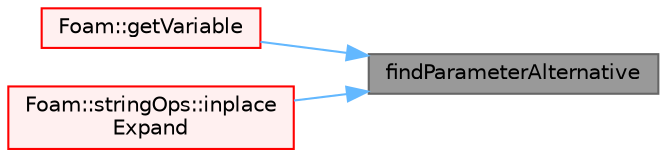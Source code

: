 digraph "findParameterAlternative"
{
 // LATEX_PDF_SIZE
  bgcolor="transparent";
  edge [fontname=Helvetica,fontsize=10,labelfontname=Helvetica,labelfontsize=10];
  node [fontname=Helvetica,fontsize=10,shape=box,height=0.2,width=0.4];
  rankdir="RL";
  Node1 [id="Node000001",label="findParameterAlternative",height=0.2,width=0.4,color="gray40", fillcolor="grey60", style="filled", fontcolor="black",tooltip=" "];
  Node1 -> Node2 [id="edge1_Node000001_Node000002",dir="back",color="steelblue1",style="solid",tooltip=" "];
  Node2 [id="Node000002",label="Foam::getVariable",height=0.2,width=0.4,color="red", fillcolor="#FFF0F0", style="filled",URL="$namespaceFoam.html#a8735c1b3ef1e8ceb07b0525a476e6e12",tooltip=" "];
  Node1 -> Node8 [id="edge2_Node000001_Node000008",dir="back",color="steelblue1",style="solid",tooltip=" "];
  Node8 [id="Node000008",label="Foam::stringOps::inplace\lExpand",height=0.2,width=0.4,color="red", fillcolor="#FFF0F0", style="filled",URL="$namespaceFoam_1_1stringOps.html#a95abd8a84dd4a528c5e3451958951f24",tooltip=" "];
}
